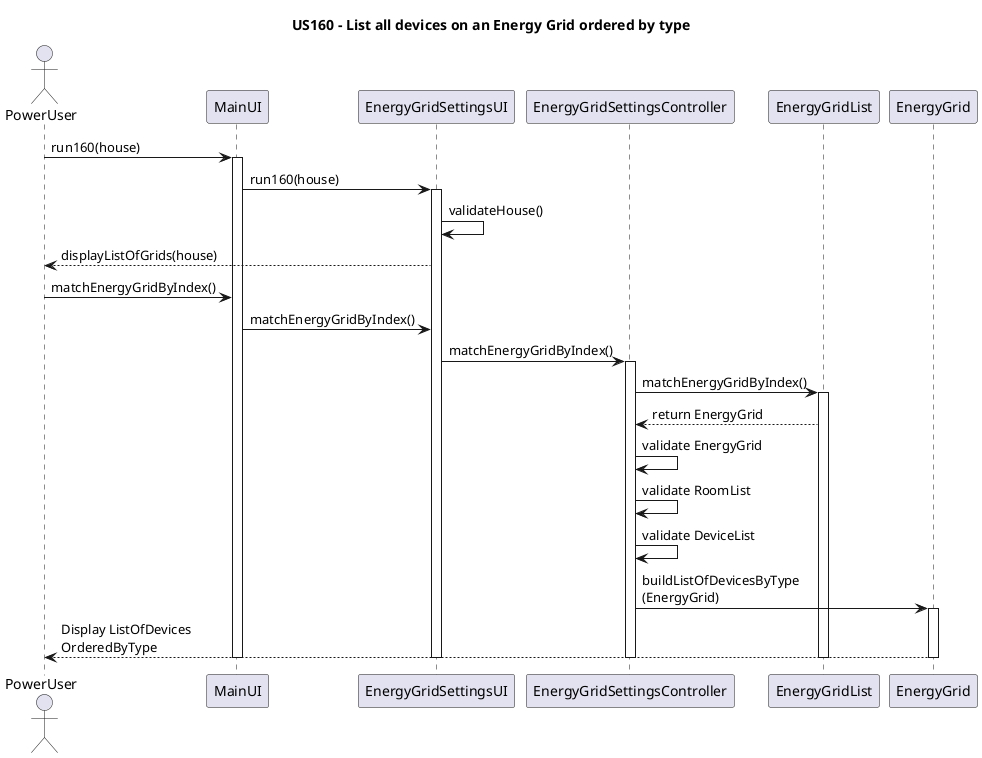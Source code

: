 @startuml
title US160 - List all devices on an Energy Grid ordered by type
actor PowerUser
PowerUser -> MainUI: run160(house)
activate MainUI
MainUI -> EnergyGridSettingsUI: run160(house)
activate EnergyGridSettingsUI
EnergyGridSettingsUI -> EnergyGridSettingsUI: validateHouse()
EnergyGridSettingsUI --> PowerUser: displayListOfGrids(house)
PowerUser -> MainUI: matchEnergyGridByIndex()
MainUI -> EnergyGridSettingsUI: matchEnergyGridByIndex()
EnergyGridSettingsUI -> EnergyGridSettingsController: matchEnergyGridByIndex()
activate EnergyGridSettingsController
EnergyGridSettingsController -> EnergyGridList: matchEnergyGridByIndex()
activate EnergyGridList
EnergyGridList --> EnergyGridSettingsController: return EnergyGrid
EnergyGridSettingsController -> EnergyGridSettingsController: validate EnergyGrid
EnergyGridSettingsController -> EnergyGridSettingsController: validate RoomList
EnergyGridSettingsController -> EnergyGridSettingsController: validate DeviceList
EnergyGridSettingsController -> EnergyGrid: buildListOfDevicesByType\n(EnergyGrid)
activate EnergyGrid
EnergyGrid --> PowerUser: Display ListOfDevices \nOrderedByType
deactivate MainUI
deactivate EnergyGridSettingsUI
deactivate EnergyGridSettingsController
deactivate EnergyGridList
deactivate EnergyGrid
@enduml